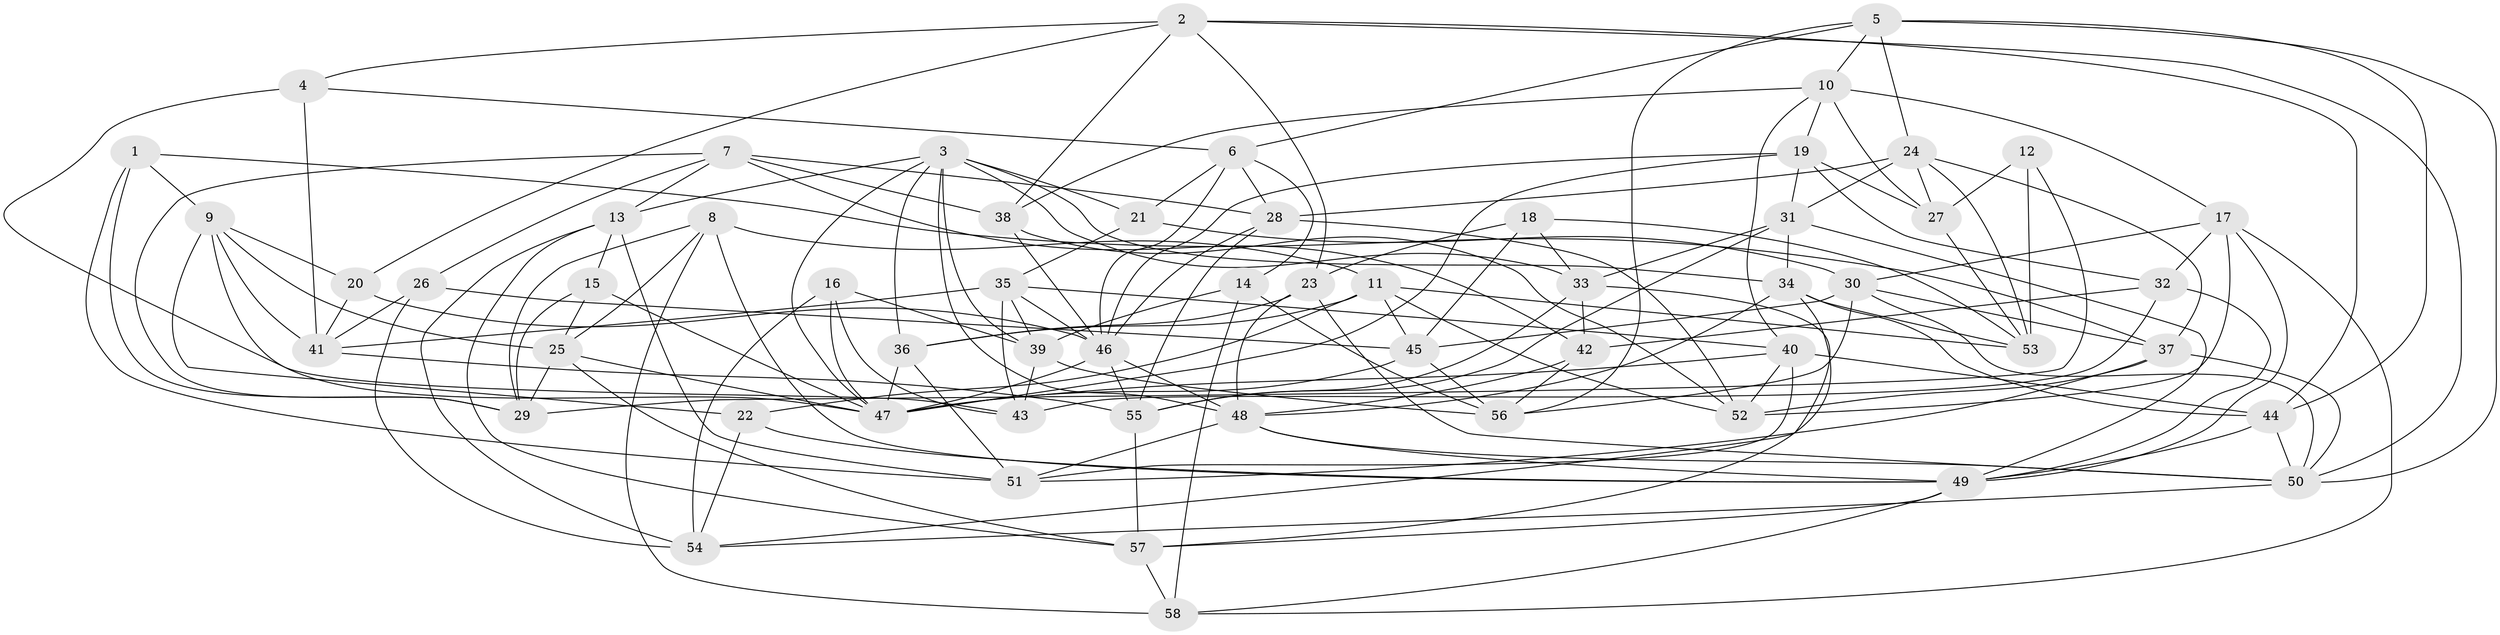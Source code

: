 // original degree distribution, {4: 1.0}
// Generated by graph-tools (version 1.1) at 2025/26/03/09/25 03:26:49]
// undirected, 58 vertices, 166 edges
graph export_dot {
graph [start="1"]
  node [color=gray90,style=filled];
  1;
  2;
  3;
  4;
  5;
  6;
  7;
  8;
  9;
  10;
  11;
  12;
  13;
  14;
  15;
  16;
  17;
  18;
  19;
  20;
  21;
  22;
  23;
  24;
  25;
  26;
  27;
  28;
  29;
  30;
  31;
  32;
  33;
  34;
  35;
  36;
  37;
  38;
  39;
  40;
  41;
  42;
  43;
  44;
  45;
  46;
  47;
  48;
  49;
  50;
  51;
  52;
  53;
  54;
  55;
  56;
  57;
  58;
  1 -- 9 [weight=1.0];
  1 -- 29 [weight=1.0];
  1 -- 37 [weight=1.0];
  1 -- 51 [weight=1.0];
  2 -- 4 [weight=1.0];
  2 -- 20 [weight=1.0];
  2 -- 23 [weight=1.0];
  2 -- 38 [weight=1.0];
  2 -- 44 [weight=1.0];
  2 -- 50 [weight=1.0];
  3 -- 13 [weight=1.0];
  3 -- 21 [weight=1.0];
  3 -- 33 [weight=1.0];
  3 -- 34 [weight=1.0];
  3 -- 36 [weight=1.0];
  3 -- 39 [weight=1.0];
  3 -- 47 [weight=1.0];
  3 -- 48 [weight=1.0];
  4 -- 6 [weight=1.0];
  4 -- 41 [weight=1.0];
  4 -- 43 [weight=1.0];
  5 -- 6 [weight=1.0];
  5 -- 10 [weight=1.0];
  5 -- 24 [weight=1.0];
  5 -- 44 [weight=1.0];
  5 -- 50 [weight=1.0];
  5 -- 56 [weight=1.0];
  6 -- 14 [weight=1.0];
  6 -- 21 [weight=1.0];
  6 -- 28 [weight=1.0];
  6 -- 46 [weight=1.0];
  7 -- 13 [weight=1.0];
  7 -- 26 [weight=1.0];
  7 -- 28 [weight=1.0];
  7 -- 29 [weight=1.0];
  7 -- 38 [weight=1.0];
  7 -- 42 [weight=1.0];
  8 -- 11 [weight=1.0];
  8 -- 25 [weight=1.0];
  8 -- 29 [weight=1.0];
  8 -- 49 [weight=1.0];
  8 -- 58 [weight=2.0];
  9 -- 20 [weight=1.0];
  9 -- 22 [weight=1.0];
  9 -- 25 [weight=1.0];
  9 -- 41 [weight=1.0];
  9 -- 47 [weight=1.0];
  10 -- 17 [weight=1.0];
  10 -- 19 [weight=1.0];
  10 -- 27 [weight=1.0];
  10 -- 38 [weight=1.0];
  10 -- 40 [weight=1.0];
  11 -- 22 [weight=1.0];
  11 -- 36 [weight=1.0];
  11 -- 45 [weight=1.0];
  11 -- 52 [weight=1.0];
  11 -- 53 [weight=1.0];
  12 -- 27 [weight=2.0];
  12 -- 29 [weight=1.0];
  12 -- 53 [weight=1.0];
  13 -- 15 [weight=1.0];
  13 -- 51 [weight=1.0];
  13 -- 54 [weight=1.0];
  13 -- 57 [weight=1.0];
  14 -- 39 [weight=1.0];
  14 -- 56 [weight=1.0];
  14 -- 58 [weight=1.0];
  15 -- 25 [weight=1.0];
  15 -- 29 [weight=1.0];
  15 -- 47 [weight=1.0];
  16 -- 39 [weight=1.0];
  16 -- 43 [weight=1.0];
  16 -- 47 [weight=1.0];
  16 -- 54 [weight=1.0];
  17 -- 30 [weight=1.0];
  17 -- 32 [weight=1.0];
  17 -- 49 [weight=1.0];
  17 -- 52 [weight=1.0];
  17 -- 58 [weight=1.0];
  18 -- 23 [weight=1.0];
  18 -- 33 [weight=1.0];
  18 -- 45 [weight=1.0];
  18 -- 53 [weight=1.0];
  19 -- 27 [weight=1.0];
  19 -- 31 [weight=1.0];
  19 -- 32 [weight=1.0];
  19 -- 46 [weight=1.0];
  19 -- 47 [weight=1.0];
  20 -- 41 [weight=1.0];
  20 -- 46 [weight=1.0];
  21 -- 30 [weight=1.0];
  21 -- 35 [weight=1.0];
  22 -- 49 [weight=1.0];
  22 -- 54 [weight=1.0];
  23 -- 36 [weight=2.0];
  23 -- 48 [weight=1.0];
  23 -- 50 [weight=1.0];
  24 -- 27 [weight=1.0];
  24 -- 28 [weight=1.0];
  24 -- 31 [weight=1.0];
  24 -- 37 [weight=1.0];
  24 -- 53 [weight=1.0];
  25 -- 29 [weight=1.0];
  25 -- 47 [weight=1.0];
  25 -- 57 [weight=1.0];
  26 -- 41 [weight=1.0];
  26 -- 45 [weight=1.0];
  26 -- 54 [weight=1.0];
  27 -- 53 [weight=1.0];
  28 -- 46 [weight=1.0];
  28 -- 52 [weight=1.0];
  28 -- 55 [weight=1.0];
  30 -- 37 [weight=1.0];
  30 -- 45 [weight=1.0];
  30 -- 50 [weight=1.0];
  30 -- 56 [weight=1.0];
  31 -- 33 [weight=1.0];
  31 -- 34 [weight=1.0];
  31 -- 49 [weight=1.0];
  31 -- 55 [weight=1.0];
  32 -- 42 [weight=1.0];
  32 -- 43 [weight=2.0];
  32 -- 49 [weight=1.0];
  33 -- 42 [weight=1.0];
  33 -- 55 [weight=1.0];
  33 -- 57 [weight=1.0];
  34 -- 44 [weight=1.0];
  34 -- 48 [weight=1.0];
  34 -- 53 [weight=1.0];
  34 -- 54 [weight=1.0];
  35 -- 39 [weight=1.0];
  35 -- 40 [weight=1.0];
  35 -- 41 [weight=1.0];
  35 -- 43 [weight=1.0];
  35 -- 46 [weight=1.0];
  36 -- 47 [weight=1.0];
  36 -- 51 [weight=1.0];
  37 -- 50 [weight=1.0];
  37 -- 51 [weight=1.0];
  37 -- 52 [weight=1.0];
  38 -- 46 [weight=2.0];
  38 -- 52 [weight=1.0];
  39 -- 43 [weight=1.0];
  39 -- 56 [weight=1.0];
  40 -- 44 [weight=1.0];
  40 -- 47 [weight=1.0];
  40 -- 51 [weight=1.0];
  40 -- 52 [weight=1.0];
  41 -- 55 [weight=1.0];
  42 -- 48 [weight=2.0];
  42 -- 56 [weight=1.0];
  44 -- 49 [weight=1.0];
  44 -- 50 [weight=1.0];
  45 -- 47 [weight=1.0];
  45 -- 56 [weight=1.0];
  46 -- 47 [weight=1.0];
  46 -- 48 [weight=1.0];
  46 -- 55 [weight=1.0];
  48 -- 49 [weight=2.0];
  48 -- 50 [weight=1.0];
  48 -- 51 [weight=1.0];
  49 -- 57 [weight=1.0];
  49 -- 58 [weight=1.0];
  50 -- 54 [weight=1.0];
  55 -- 57 [weight=1.0];
  57 -- 58 [weight=1.0];
}
